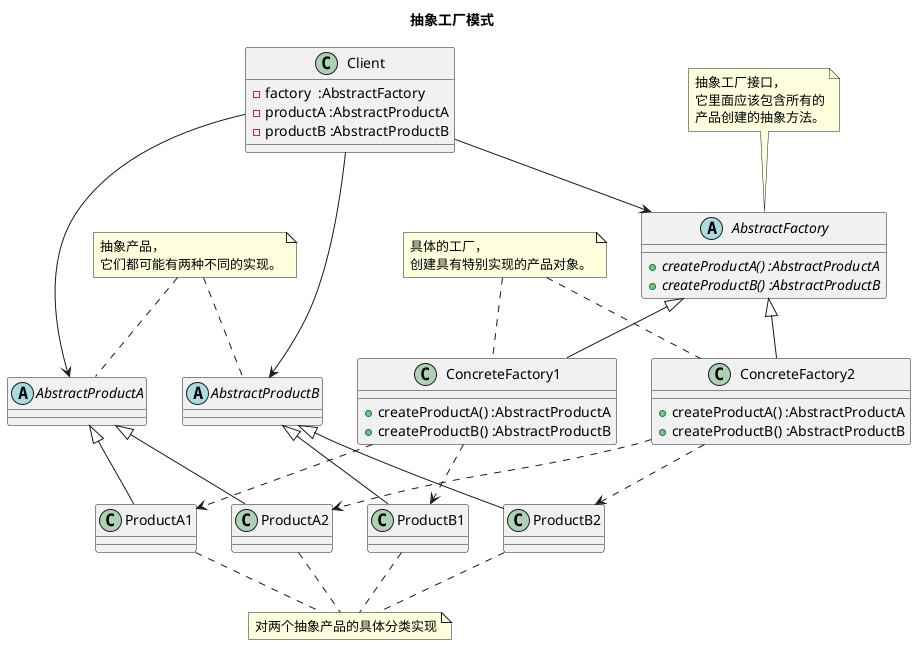 @startuml

title 抽象工厂模式

abstract class AbstractFactory {
  + {abstract} createProductA() :AbstractProductA
  + {abstract} createProductB() :AbstractProductB
}
note top: 抽象工厂接口，\n它里面应该包含所有的\n产品创建的抽象方法。

class ConcreteFactory1 {
  + createProductA() :AbstractProductA
  + createProductB() :AbstractProductB
}

class ConcreteFactory2 {
  + createProductA() :AbstractProductA
  + createProductB() :AbstractProductB
}

abstract class AbstractProductA {
}

class ProductA1 {
}

class ProductA2 {
}

abstract class AbstractProductB {
}

class ProductB1 {
}

class ProductB2 {
}

note "具体的工厂，\n创建具有特别实现的产品对象。" as cfn
cfn .. ConcreteFactory1
cfn .. ConcreteFactory2

note "抽象产品，\n它们都可能有两种不同的实现。" as apn

apn .. AbstractProductA
apn .. AbstractProductB

note "对两个抽象产品的具体分类实现" as cpn
ProductA1 .. cpn
ProductA2 .. cpn
ProductB1 .. cpn
ProductB2 .. cpn

class Client {
  - factory  :AbstractFactory
  - productA :AbstractProductA
  - productB :AbstractProductB
}

AbstractFactory <|-- ConcreteFactory1
AbstractFactory <|-- ConcreteFactory2

AbstractProductA <|-- ProductA1
AbstractProductA <|-- ProductA2

AbstractProductB <|-- ProductB1
AbstractProductB <|-- ProductB2

Client --> AbstractFactory
Client --> AbstractProductA
Client --> AbstractProductB

ConcreteFactory1 ..> ProductA1
ConcreteFactory1 ..> ProductB1

ConcreteFactory2 ..> ProductA2
ConcreteFactory2 ..> ProductB2



@enduml
